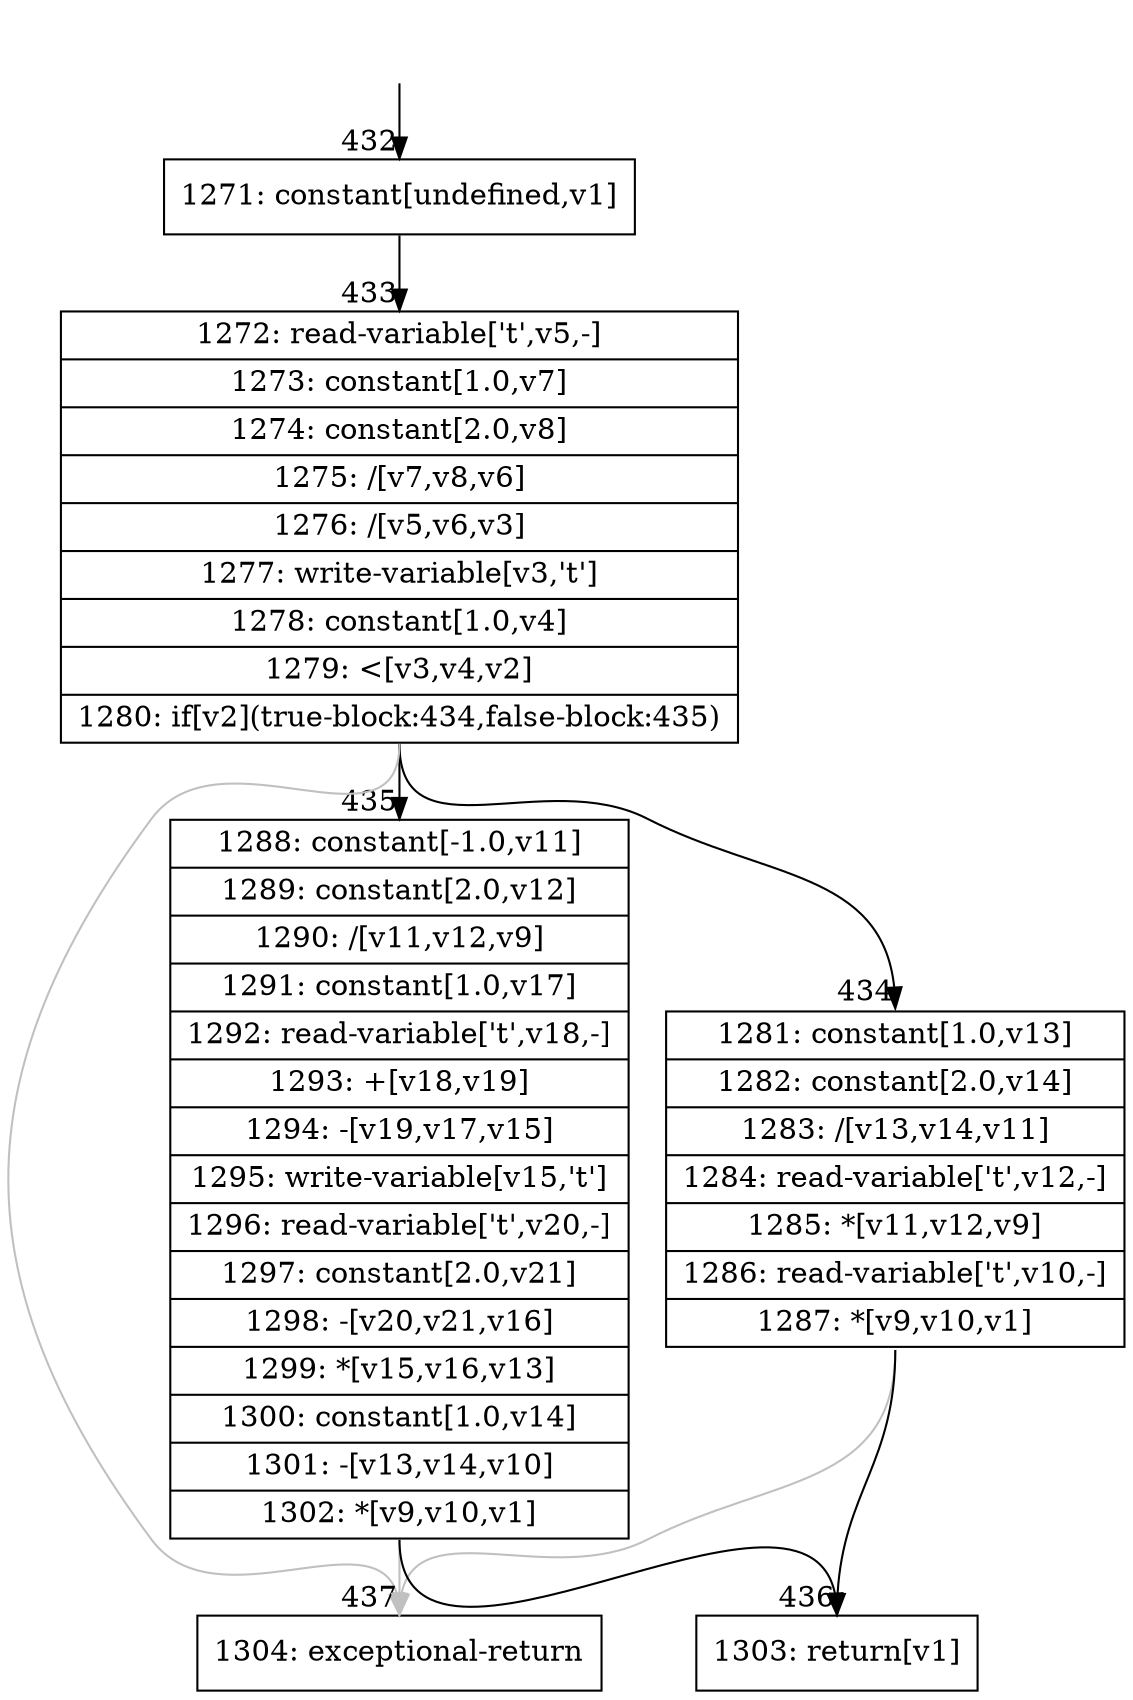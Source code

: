 digraph {
rankdir="TD"
BB_entry43[shape=none,label=""];
BB_entry43 -> BB432 [tailport=s, headport=n, headlabel="    432"]
BB432 [shape=record label="{1271: constant[undefined,v1]}" ] 
BB432 -> BB433 [tailport=s, headport=n, headlabel="      433"]
BB433 [shape=record label="{1272: read-variable['t',v5,-]|1273: constant[1.0,v7]|1274: constant[2.0,v8]|1275: /[v7,v8,v6]|1276: /[v5,v6,v3]|1277: write-variable[v3,'t']|1278: constant[1.0,v4]|1279: \<[v3,v4,v2]|1280: if[v2](true-block:434,false-block:435)}" ] 
BB433 -> BB434 [tailport=s, headport=n, headlabel="      434"]
BB433 -> BB435 [tailport=s, headport=n, headlabel="      435"]
BB433 -> BB437 [tailport=s, headport=n, color=gray, headlabel="      437"]
BB434 [shape=record label="{1281: constant[1.0,v13]|1282: constant[2.0,v14]|1283: /[v13,v14,v11]|1284: read-variable['t',v12,-]|1285: *[v11,v12,v9]|1286: read-variable['t',v10,-]|1287: *[v9,v10,v1]}" ] 
BB434 -> BB436 [tailport=s, headport=n, headlabel="      436"]
BB434 -> BB437 [tailport=s, headport=n, color=gray]
BB435 [shape=record label="{1288: constant[-1.0,v11]|1289: constant[2.0,v12]|1290: /[v11,v12,v9]|1291: constant[1.0,v17]|1292: read-variable['t',v18,-]|1293: +[v18,v19]|1294: -[v19,v17,v15]|1295: write-variable[v15,'t']|1296: read-variable['t',v20,-]|1297: constant[2.0,v21]|1298: -[v20,v21,v16]|1299: *[v15,v16,v13]|1300: constant[1.0,v14]|1301: -[v13,v14,v10]|1302: *[v9,v10,v1]}" ] 
BB435 -> BB436 [tailport=s, headport=n]
BB435 -> BB437 [tailport=s, headport=n, color=gray]
BB436 [shape=record label="{1303: return[v1]}" ] 
BB437 [shape=record label="{1304: exceptional-return}" ] 
//#$~ 530
}
